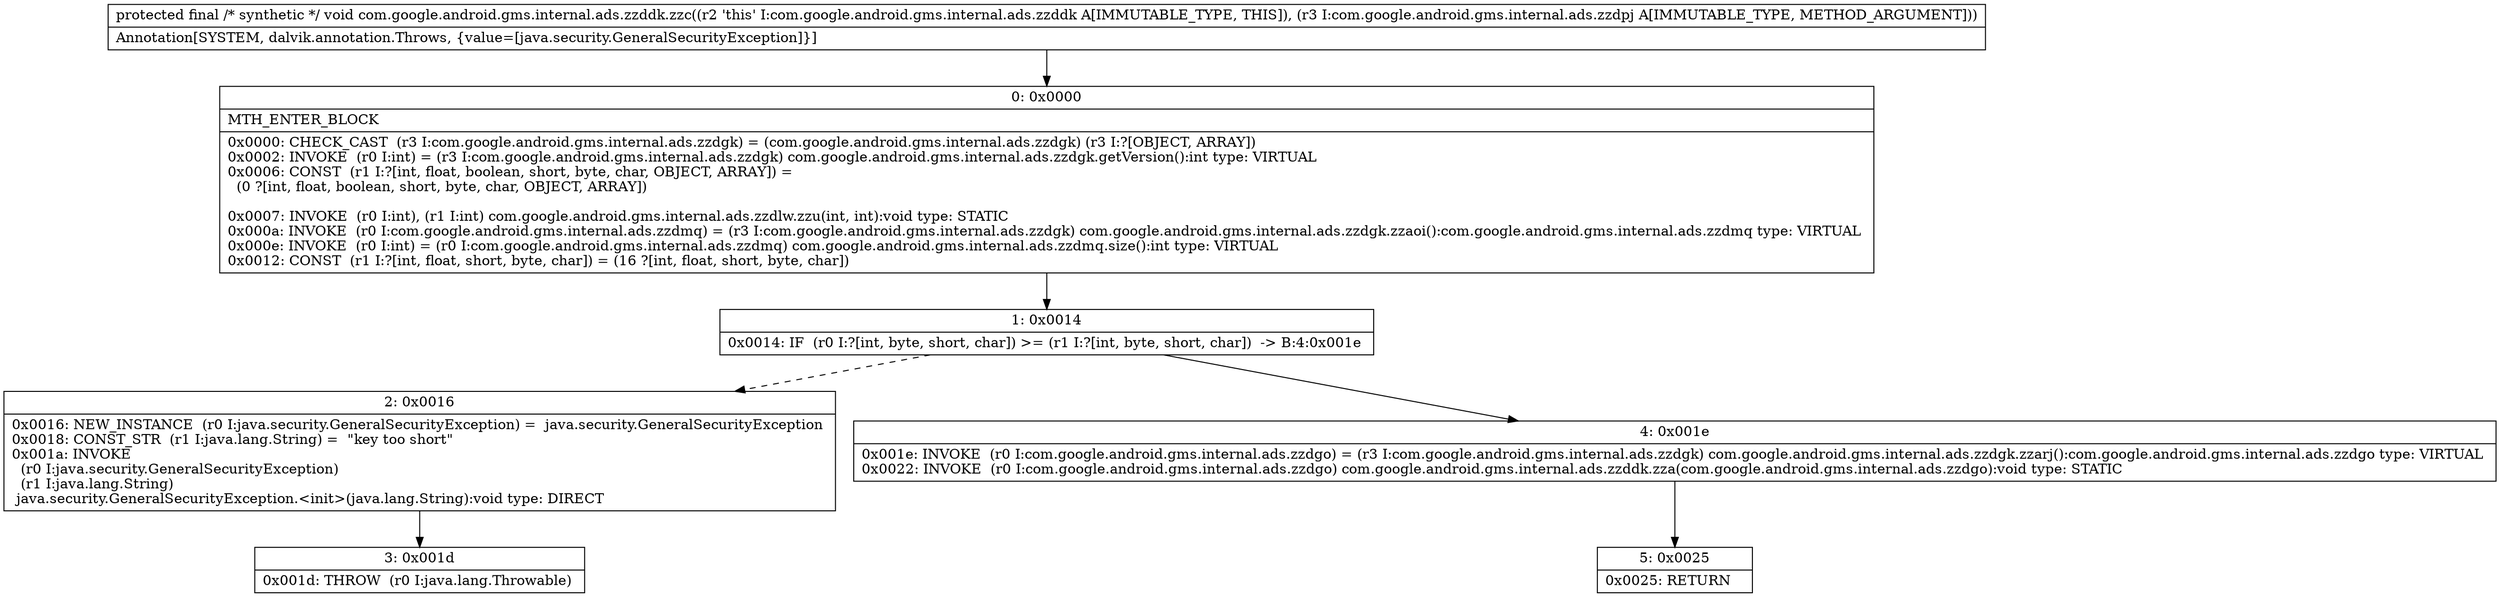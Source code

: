 digraph "CFG forcom.google.android.gms.internal.ads.zzddk.zzc(Lcom\/google\/android\/gms\/internal\/ads\/zzdpj;)V" {
Node_0 [shape=record,label="{0\:\ 0x0000|MTH_ENTER_BLOCK\l|0x0000: CHECK_CAST  (r3 I:com.google.android.gms.internal.ads.zzdgk) = (com.google.android.gms.internal.ads.zzdgk) (r3 I:?[OBJECT, ARRAY]) \l0x0002: INVOKE  (r0 I:int) = (r3 I:com.google.android.gms.internal.ads.zzdgk) com.google.android.gms.internal.ads.zzdgk.getVersion():int type: VIRTUAL \l0x0006: CONST  (r1 I:?[int, float, boolean, short, byte, char, OBJECT, ARRAY]) = \l  (0 ?[int, float, boolean, short, byte, char, OBJECT, ARRAY])\l \l0x0007: INVOKE  (r0 I:int), (r1 I:int) com.google.android.gms.internal.ads.zzdlw.zzu(int, int):void type: STATIC \l0x000a: INVOKE  (r0 I:com.google.android.gms.internal.ads.zzdmq) = (r3 I:com.google.android.gms.internal.ads.zzdgk) com.google.android.gms.internal.ads.zzdgk.zzaoi():com.google.android.gms.internal.ads.zzdmq type: VIRTUAL \l0x000e: INVOKE  (r0 I:int) = (r0 I:com.google.android.gms.internal.ads.zzdmq) com.google.android.gms.internal.ads.zzdmq.size():int type: VIRTUAL \l0x0012: CONST  (r1 I:?[int, float, short, byte, char]) = (16 ?[int, float, short, byte, char]) \l}"];
Node_1 [shape=record,label="{1\:\ 0x0014|0x0014: IF  (r0 I:?[int, byte, short, char]) \>= (r1 I:?[int, byte, short, char])  \-\> B:4:0x001e \l}"];
Node_2 [shape=record,label="{2\:\ 0x0016|0x0016: NEW_INSTANCE  (r0 I:java.security.GeneralSecurityException) =  java.security.GeneralSecurityException \l0x0018: CONST_STR  (r1 I:java.lang.String) =  \"key too short\" \l0x001a: INVOKE  \l  (r0 I:java.security.GeneralSecurityException)\l  (r1 I:java.lang.String)\l java.security.GeneralSecurityException.\<init\>(java.lang.String):void type: DIRECT \l}"];
Node_3 [shape=record,label="{3\:\ 0x001d|0x001d: THROW  (r0 I:java.lang.Throwable) \l}"];
Node_4 [shape=record,label="{4\:\ 0x001e|0x001e: INVOKE  (r0 I:com.google.android.gms.internal.ads.zzdgo) = (r3 I:com.google.android.gms.internal.ads.zzdgk) com.google.android.gms.internal.ads.zzdgk.zzarj():com.google.android.gms.internal.ads.zzdgo type: VIRTUAL \l0x0022: INVOKE  (r0 I:com.google.android.gms.internal.ads.zzdgo) com.google.android.gms.internal.ads.zzddk.zza(com.google.android.gms.internal.ads.zzdgo):void type: STATIC \l}"];
Node_5 [shape=record,label="{5\:\ 0x0025|0x0025: RETURN   \l}"];
MethodNode[shape=record,label="{protected final \/* synthetic *\/ void com.google.android.gms.internal.ads.zzddk.zzc((r2 'this' I:com.google.android.gms.internal.ads.zzddk A[IMMUTABLE_TYPE, THIS]), (r3 I:com.google.android.gms.internal.ads.zzdpj A[IMMUTABLE_TYPE, METHOD_ARGUMENT]))  | Annotation[SYSTEM, dalvik.annotation.Throws, \{value=[java.security.GeneralSecurityException]\}]\l}"];
MethodNode -> Node_0;
Node_0 -> Node_1;
Node_1 -> Node_2[style=dashed];
Node_1 -> Node_4;
Node_2 -> Node_3;
Node_4 -> Node_5;
}

